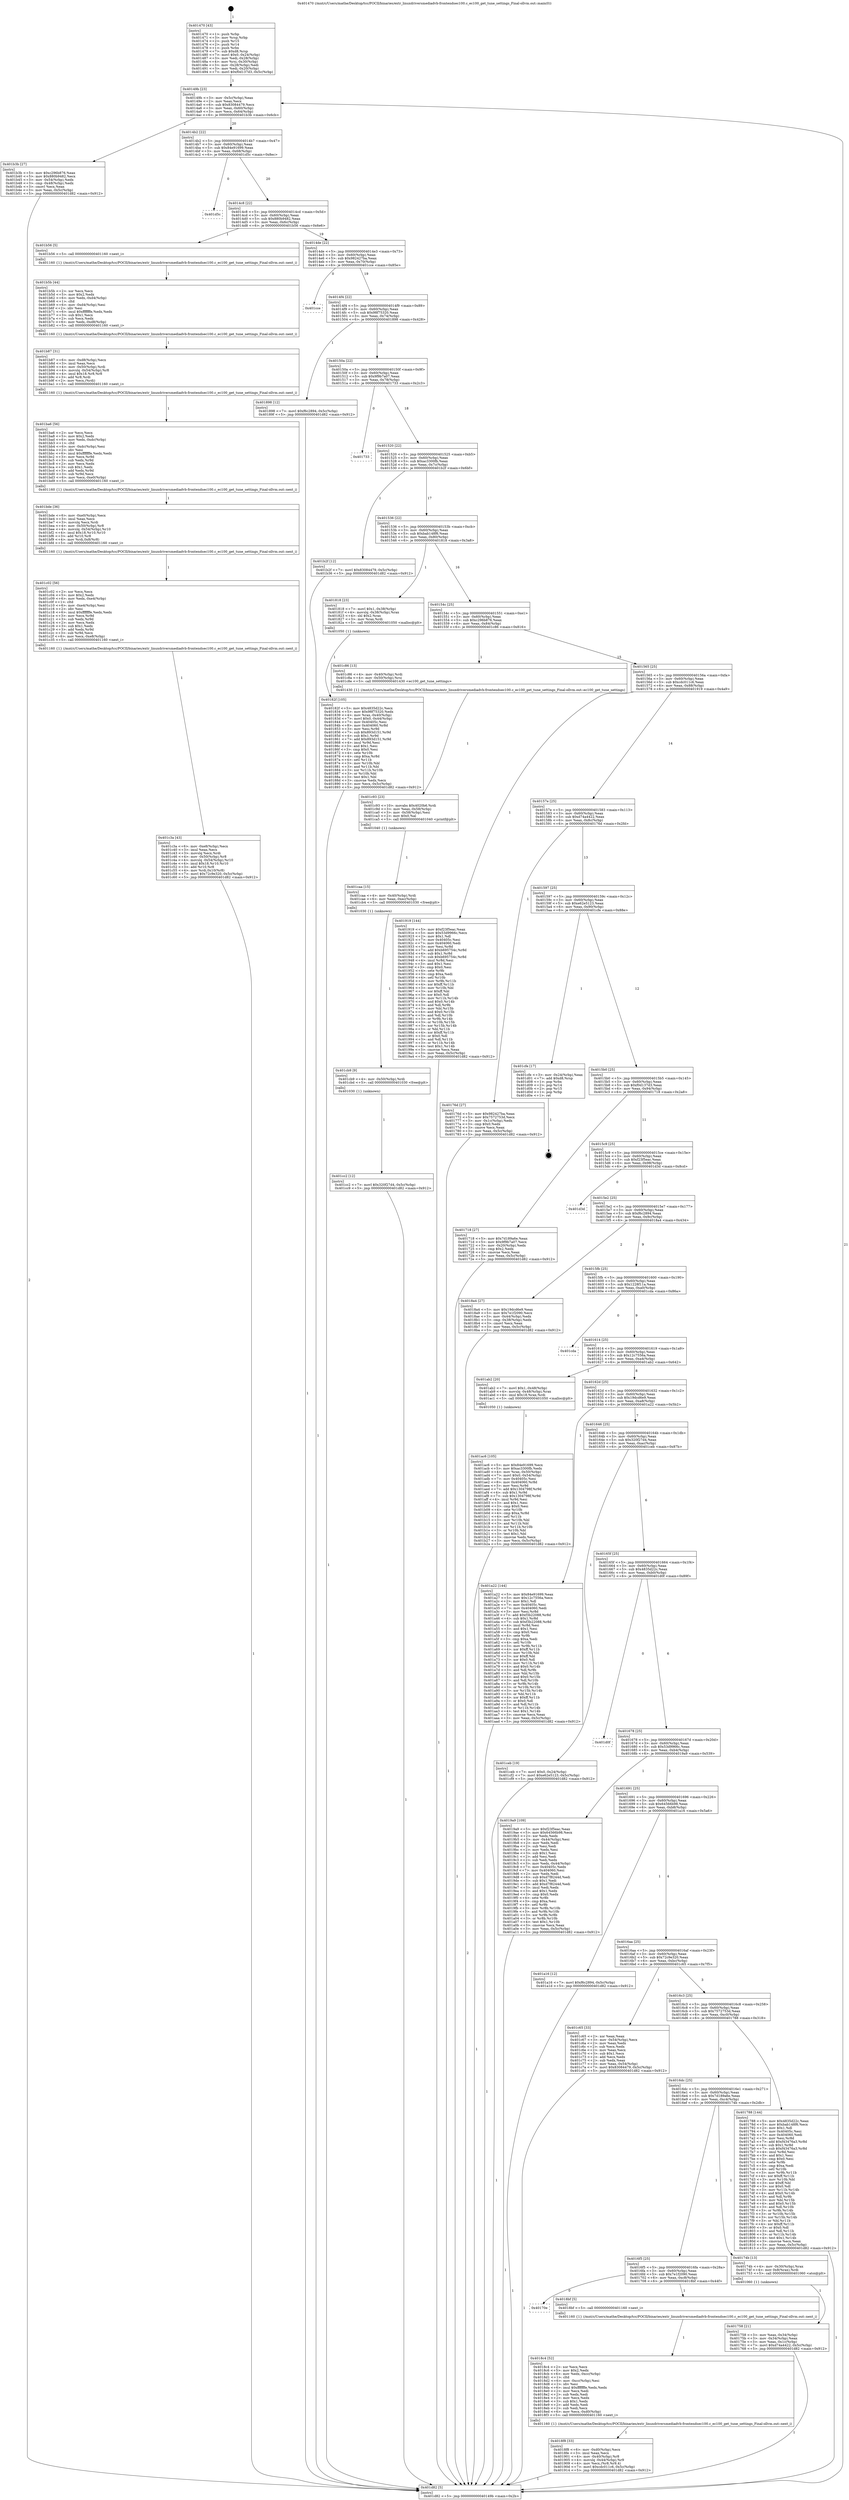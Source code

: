 digraph "0x401470" {
  label = "0x401470 (/mnt/c/Users/mathe/Desktop/tcc/POCII/binaries/extr_linuxdriversmediadvb-frontendsec100.c_ec100_get_tune_settings_Final-ollvm.out::main(0))"
  labelloc = "t"
  node[shape=record]

  Entry [label="",width=0.3,height=0.3,shape=circle,fillcolor=black,style=filled]
  "0x40149b" [label="{
     0x40149b [23]\l
     | [instrs]\l
     &nbsp;&nbsp;0x40149b \<+3\>: mov -0x5c(%rbp),%eax\l
     &nbsp;&nbsp;0x40149e \<+2\>: mov %eax,%ecx\l
     &nbsp;&nbsp;0x4014a0 \<+6\>: sub $0x83084479,%ecx\l
     &nbsp;&nbsp;0x4014a6 \<+3\>: mov %eax,-0x60(%rbp)\l
     &nbsp;&nbsp;0x4014a9 \<+3\>: mov %ecx,-0x64(%rbp)\l
     &nbsp;&nbsp;0x4014ac \<+6\>: je 0000000000401b3b \<main+0x6cb\>\l
  }"]
  "0x401b3b" [label="{
     0x401b3b [27]\l
     | [instrs]\l
     &nbsp;&nbsp;0x401b3b \<+5\>: mov $0xc296b876,%eax\l
     &nbsp;&nbsp;0x401b40 \<+5\>: mov $0x880b9482,%ecx\l
     &nbsp;&nbsp;0x401b45 \<+3\>: mov -0x54(%rbp),%edx\l
     &nbsp;&nbsp;0x401b48 \<+3\>: cmp -0x48(%rbp),%edx\l
     &nbsp;&nbsp;0x401b4b \<+3\>: cmovl %ecx,%eax\l
     &nbsp;&nbsp;0x401b4e \<+3\>: mov %eax,-0x5c(%rbp)\l
     &nbsp;&nbsp;0x401b51 \<+5\>: jmp 0000000000401d82 \<main+0x912\>\l
  }"]
  "0x4014b2" [label="{
     0x4014b2 [22]\l
     | [instrs]\l
     &nbsp;&nbsp;0x4014b2 \<+5\>: jmp 00000000004014b7 \<main+0x47\>\l
     &nbsp;&nbsp;0x4014b7 \<+3\>: mov -0x60(%rbp),%eax\l
     &nbsp;&nbsp;0x4014ba \<+5\>: sub $0x84e91699,%eax\l
     &nbsp;&nbsp;0x4014bf \<+3\>: mov %eax,-0x68(%rbp)\l
     &nbsp;&nbsp;0x4014c2 \<+6\>: je 0000000000401d5c \<main+0x8ec\>\l
  }"]
  Exit [label="",width=0.3,height=0.3,shape=circle,fillcolor=black,style=filled,peripheries=2]
  "0x401d5c" [label="{
     0x401d5c\l
  }", style=dashed]
  "0x4014c8" [label="{
     0x4014c8 [22]\l
     | [instrs]\l
     &nbsp;&nbsp;0x4014c8 \<+5\>: jmp 00000000004014cd \<main+0x5d\>\l
     &nbsp;&nbsp;0x4014cd \<+3\>: mov -0x60(%rbp),%eax\l
     &nbsp;&nbsp;0x4014d0 \<+5\>: sub $0x880b9482,%eax\l
     &nbsp;&nbsp;0x4014d5 \<+3\>: mov %eax,-0x6c(%rbp)\l
     &nbsp;&nbsp;0x4014d8 \<+6\>: je 0000000000401b56 \<main+0x6e6\>\l
  }"]
  "0x401cc2" [label="{
     0x401cc2 [12]\l
     | [instrs]\l
     &nbsp;&nbsp;0x401cc2 \<+7\>: movl $0x320f27d4,-0x5c(%rbp)\l
     &nbsp;&nbsp;0x401cc9 \<+5\>: jmp 0000000000401d82 \<main+0x912\>\l
  }"]
  "0x401b56" [label="{
     0x401b56 [5]\l
     | [instrs]\l
     &nbsp;&nbsp;0x401b56 \<+5\>: call 0000000000401160 \<next_i\>\l
     | [calls]\l
     &nbsp;&nbsp;0x401160 \{1\} (/mnt/c/Users/mathe/Desktop/tcc/POCII/binaries/extr_linuxdriversmediadvb-frontendsec100.c_ec100_get_tune_settings_Final-ollvm.out::next_i)\l
  }"]
  "0x4014de" [label="{
     0x4014de [22]\l
     | [instrs]\l
     &nbsp;&nbsp;0x4014de \<+5\>: jmp 00000000004014e3 \<main+0x73\>\l
     &nbsp;&nbsp;0x4014e3 \<+3\>: mov -0x60(%rbp),%eax\l
     &nbsp;&nbsp;0x4014e6 \<+5\>: sub $0x982427ba,%eax\l
     &nbsp;&nbsp;0x4014eb \<+3\>: mov %eax,-0x70(%rbp)\l
     &nbsp;&nbsp;0x4014ee \<+6\>: je 0000000000401cce \<main+0x85e\>\l
  }"]
  "0x401cb9" [label="{
     0x401cb9 [9]\l
     | [instrs]\l
     &nbsp;&nbsp;0x401cb9 \<+4\>: mov -0x50(%rbp),%rdi\l
     &nbsp;&nbsp;0x401cbd \<+5\>: call 0000000000401030 \<free@plt\>\l
     | [calls]\l
     &nbsp;&nbsp;0x401030 \{1\} (unknown)\l
  }"]
  "0x401cce" [label="{
     0x401cce\l
  }", style=dashed]
  "0x4014f4" [label="{
     0x4014f4 [22]\l
     | [instrs]\l
     &nbsp;&nbsp;0x4014f4 \<+5\>: jmp 00000000004014f9 \<main+0x89\>\l
     &nbsp;&nbsp;0x4014f9 \<+3\>: mov -0x60(%rbp),%eax\l
     &nbsp;&nbsp;0x4014fc \<+5\>: sub $0x98f75320,%eax\l
     &nbsp;&nbsp;0x401501 \<+3\>: mov %eax,-0x74(%rbp)\l
     &nbsp;&nbsp;0x401504 \<+6\>: je 0000000000401898 \<main+0x428\>\l
  }"]
  "0x401caa" [label="{
     0x401caa [15]\l
     | [instrs]\l
     &nbsp;&nbsp;0x401caa \<+4\>: mov -0x40(%rbp),%rdi\l
     &nbsp;&nbsp;0x401cae \<+6\>: mov %eax,-0xec(%rbp)\l
     &nbsp;&nbsp;0x401cb4 \<+5\>: call 0000000000401030 \<free@plt\>\l
     | [calls]\l
     &nbsp;&nbsp;0x401030 \{1\} (unknown)\l
  }"]
  "0x401898" [label="{
     0x401898 [12]\l
     | [instrs]\l
     &nbsp;&nbsp;0x401898 \<+7\>: movl $0xf6c2894,-0x5c(%rbp)\l
     &nbsp;&nbsp;0x40189f \<+5\>: jmp 0000000000401d82 \<main+0x912\>\l
  }"]
  "0x40150a" [label="{
     0x40150a [22]\l
     | [instrs]\l
     &nbsp;&nbsp;0x40150a \<+5\>: jmp 000000000040150f \<main+0x9f\>\l
     &nbsp;&nbsp;0x40150f \<+3\>: mov -0x60(%rbp),%eax\l
     &nbsp;&nbsp;0x401512 \<+5\>: sub $0x9f9b7a07,%eax\l
     &nbsp;&nbsp;0x401517 \<+3\>: mov %eax,-0x78(%rbp)\l
     &nbsp;&nbsp;0x40151a \<+6\>: je 0000000000401733 \<main+0x2c3\>\l
  }"]
  "0x401c93" [label="{
     0x401c93 [23]\l
     | [instrs]\l
     &nbsp;&nbsp;0x401c93 \<+10\>: movabs $0x4020b6,%rdi\l
     &nbsp;&nbsp;0x401c9d \<+3\>: mov %eax,-0x58(%rbp)\l
     &nbsp;&nbsp;0x401ca0 \<+3\>: mov -0x58(%rbp),%esi\l
     &nbsp;&nbsp;0x401ca3 \<+2\>: mov $0x0,%al\l
     &nbsp;&nbsp;0x401ca5 \<+5\>: call 0000000000401040 \<printf@plt\>\l
     | [calls]\l
     &nbsp;&nbsp;0x401040 \{1\} (unknown)\l
  }"]
  "0x401733" [label="{
     0x401733\l
  }", style=dashed]
  "0x401520" [label="{
     0x401520 [22]\l
     | [instrs]\l
     &nbsp;&nbsp;0x401520 \<+5\>: jmp 0000000000401525 \<main+0xb5\>\l
     &nbsp;&nbsp;0x401525 \<+3\>: mov -0x60(%rbp),%eax\l
     &nbsp;&nbsp;0x401528 \<+5\>: sub $0xac3300fb,%eax\l
     &nbsp;&nbsp;0x40152d \<+3\>: mov %eax,-0x7c(%rbp)\l
     &nbsp;&nbsp;0x401530 \<+6\>: je 0000000000401b2f \<main+0x6bf\>\l
  }"]
  "0x401c3a" [label="{
     0x401c3a [43]\l
     | [instrs]\l
     &nbsp;&nbsp;0x401c3a \<+6\>: mov -0xe8(%rbp),%ecx\l
     &nbsp;&nbsp;0x401c40 \<+3\>: imul %eax,%ecx\l
     &nbsp;&nbsp;0x401c43 \<+3\>: movslq %ecx,%rdi\l
     &nbsp;&nbsp;0x401c46 \<+4\>: mov -0x50(%rbp),%r8\l
     &nbsp;&nbsp;0x401c4a \<+4\>: movslq -0x54(%rbp),%r10\l
     &nbsp;&nbsp;0x401c4e \<+4\>: imul $0x18,%r10,%r10\l
     &nbsp;&nbsp;0x401c52 \<+3\>: add %r10,%r8\l
     &nbsp;&nbsp;0x401c55 \<+4\>: mov %rdi,0x10(%r8)\l
     &nbsp;&nbsp;0x401c59 \<+7\>: movl $0x72c9e320,-0x5c(%rbp)\l
     &nbsp;&nbsp;0x401c60 \<+5\>: jmp 0000000000401d82 \<main+0x912\>\l
  }"]
  "0x401b2f" [label="{
     0x401b2f [12]\l
     | [instrs]\l
     &nbsp;&nbsp;0x401b2f \<+7\>: movl $0x83084479,-0x5c(%rbp)\l
     &nbsp;&nbsp;0x401b36 \<+5\>: jmp 0000000000401d82 \<main+0x912\>\l
  }"]
  "0x401536" [label="{
     0x401536 [22]\l
     | [instrs]\l
     &nbsp;&nbsp;0x401536 \<+5\>: jmp 000000000040153b \<main+0xcb\>\l
     &nbsp;&nbsp;0x40153b \<+3\>: mov -0x60(%rbp),%eax\l
     &nbsp;&nbsp;0x40153e \<+5\>: sub $0xbab148f6,%eax\l
     &nbsp;&nbsp;0x401543 \<+3\>: mov %eax,-0x80(%rbp)\l
     &nbsp;&nbsp;0x401546 \<+6\>: je 0000000000401818 \<main+0x3a8\>\l
  }"]
  "0x401c02" [label="{
     0x401c02 [56]\l
     | [instrs]\l
     &nbsp;&nbsp;0x401c02 \<+2\>: xor %ecx,%ecx\l
     &nbsp;&nbsp;0x401c04 \<+5\>: mov $0x2,%edx\l
     &nbsp;&nbsp;0x401c09 \<+6\>: mov %edx,-0xe4(%rbp)\l
     &nbsp;&nbsp;0x401c0f \<+1\>: cltd\l
     &nbsp;&nbsp;0x401c10 \<+6\>: mov -0xe4(%rbp),%esi\l
     &nbsp;&nbsp;0x401c16 \<+2\>: idiv %esi\l
     &nbsp;&nbsp;0x401c18 \<+6\>: imul $0xfffffffe,%edx,%edx\l
     &nbsp;&nbsp;0x401c1e \<+3\>: mov %ecx,%r9d\l
     &nbsp;&nbsp;0x401c21 \<+3\>: sub %edx,%r9d\l
     &nbsp;&nbsp;0x401c24 \<+2\>: mov %ecx,%edx\l
     &nbsp;&nbsp;0x401c26 \<+3\>: sub $0x1,%edx\l
     &nbsp;&nbsp;0x401c29 \<+3\>: add %edx,%r9d\l
     &nbsp;&nbsp;0x401c2c \<+3\>: sub %r9d,%ecx\l
     &nbsp;&nbsp;0x401c2f \<+6\>: mov %ecx,-0xe8(%rbp)\l
     &nbsp;&nbsp;0x401c35 \<+5\>: call 0000000000401160 \<next_i\>\l
     | [calls]\l
     &nbsp;&nbsp;0x401160 \{1\} (/mnt/c/Users/mathe/Desktop/tcc/POCII/binaries/extr_linuxdriversmediadvb-frontendsec100.c_ec100_get_tune_settings_Final-ollvm.out::next_i)\l
  }"]
  "0x401818" [label="{
     0x401818 [23]\l
     | [instrs]\l
     &nbsp;&nbsp;0x401818 \<+7\>: movl $0x1,-0x38(%rbp)\l
     &nbsp;&nbsp;0x40181f \<+4\>: movslq -0x38(%rbp),%rax\l
     &nbsp;&nbsp;0x401823 \<+4\>: shl $0x2,%rax\l
     &nbsp;&nbsp;0x401827 \<+3\>: mov %rax,%rdi\l
     &nbsp;&nbsp;0x40182a \<+5\>: call 0000000000401050 \<malloc@plt\>\l
     | [calls]\l
     &nbsp;&nbsp;0x401050 \{1\} (unknown)\l
  }"]
  "0x40154c" [label="{
     0x40154c [25]\l
     | [instrs]\l
     &nbsp;&nbsp;0x40154c \<+5\>: jmp 0000000000401551 \<main+0xe1\>\l
     &nbsp;&nbsp;0x401551 \<+3\>: mov -0x60(%rbp),%eax\l
     &nbsp;&nbsp;0x401554 \<+5\>: sub $0xc296b876,%eax\l
     &nbsp;&nbsp;0x401559 \<+6\>: mov %eax,-0x84(%rbp)\l
     &nbsp;&nbsp;0x40155f \<+6\>: je 0000000000401c86 \<main+0x816\>\l
  }"]
  "0x401bde" [label="{
     0x401bde [36]\l
     | [instrs]\l
     &nbsp;&nbsp;0x401bde \<+6\>: mov -0xe0(%rbp),%ecx\l
     &nbsp;&nbsp;0x401be4 \<+3\>: imul %eax,%ecx\l
     &nbsp;&nbsp;0x401be7 \<+3\>: movslq %ecx,%rdi\l
     &nbsp;&nbsp;0x401bea \<+4\>: mov -0x50(%rbp),%r8\l
     &nbsp;&nbsp;0x401bee \<+4\>: movslq -0x54(%rbp),%r10\l
     &nbsp;&nbsp;0x401bf2 \<+4\>: imul $0x18,%r10,%r10\l
     &nbsp;&nbsp;0x401bf6 \<+3\>: add %r10,%r8\l
     &nbsp;&nbsp;0x401bf9 \<+4\>: mov %rdi,0x8(%r8)\l
     &nbsp;&nbsp;0x401bfd \<+5\>: call 0000000000401160 \<next_i\>\l
     | [calls]\l
     &nbsp;&nbsp;0x401160 \{1\} (/mnt/c/Users/mathe/Desktop/tcc/POCII/binaries/extr_linuxdriversmediadvb-frontendsec100.c_ec100_get_tune_settings_Final-ollvm.out::next_i)\l
  }"]
  "0x401c86" [label="{
     0x401c86 [13]\l
     | [instrs]\l
     &nbsp;&nbsp;0x401c86 \<+4\>: mov -0x40(%rbp),%rdi\l
     &nbsp;&nbsp;0x401c8a \<+4\>: mov -0x50(%rbp),%rsi\l
     &nbsp;&nbsp;0x401c8e \<+5\>: call 0000000000401430 \<ec100_get_tune_settings\>\l
     | [calls]\l
     &nbsp;&nbsp;0x401430 \{1\} (/mnt/c/Users/mathe/Desktop/tcc/POCII/binaries/extr_linuxdriversmediadvb-frontendsec100.c_ec100_get_tune_settings_Final-ollvm.out::ec100_get_tune_settings)\l
  }"]
  "0x401565" [label="{
     0x401565 [25]\l
     | [instrs]\l
     &nbsp;&nbsp;0x401565 \<+5\>: jmp 000000000040156a \<main+0xfa\>\l
     &nbsp;&nbsp;0x40156a \<+3\>: mov -0x60(%rbp),%eax\l
     &nbsp;&nbsp;0x40156d \<+5\>: sub $0xcdc011c6,%eax\l
     &nbsp;&nbsp;0x401572 \<+6\>: mov %eax,-0x88(%rbp)\l
     &nbsp;&nbsp;0x401578 \<+6\>: je 0000000000401919 \<main+0x4a9\>\l
  }"]
  "0x401ba6" [label="{
     0x401ba6 [56]\l
     | [instrs]\l
     &nbsp;&nbsp;0x401ba6 \<+2\>: xor %ecx,%ecx\l
     &nbsp;&nbsp;0x401ba8 \<+5\>: mov $0x2,%edx\l
     &nbsp;&nbsp;0x401bad \<+6\>: mov %edx,-0xdc(%rbp)\l
     &nbsp;&nbsp;0x401bb3 \<+1\>: cltd\l
     &nbsp;&nbsp;0x401bb4 \<+6\>: mov -0xdc(%rbp),%esi\l
     &nbsp;&nbsp;0x401bba \<+2\>: idiv %esi\l
     &nbsp;&nbsp;0x401bbc \<+6\>: imul $0xfffffffe,%edx,%edx\l
     &nbsp;&nbsp;0x401bc2 \<+3\>: mov %ecx,%r9d\l
     &nbsp;&nbsp;0x401bc5 \<+3\>: sub %edx,%r9d\l
     &nbsp;&nbsp;0x401bc8 \<+2\>: mov %ecx,%edx\l
     &nbsp;&nbsp;0x401bca \<+3\>: sub $0x1,%edx\l
     &nbsp;&nbsp;0x401bcd \<+3\>: add %edx,%r9d\l
     &nbsp;&nbsp;0x401bd0 \<+3\>: sub %r9d,%ecx\l
     &nbsp;&nbsp;0x401bd3 \<+6\>: mov %ecx,-0xe0(%rbp)\l
     &nbsp;&nbsp;0x401bd9 \<+5\>: call 0000000000401160 \<next_i\>\l
     | [calls]\l
     &nbsp;&nbsp;0x401160 \{1\} (/mnt/c/Users/mathe/Desktop/tcc/POCII/binaries/extr_linuxdriversmediadvb-frontendsec100.c_ec100_get_tune_settings_Final-ollvm.out::next_i)\l
  }"]
  "0x401919" [label="{
     0x401919 [144]\l
     | [instrs]\l
     &nbsp;&nbsp;0x401919 \<+5\>: mov $0xf23f5eac,%eax\l
     &nbsp;&nbsp;0x40191e \<+5\>: mov $0x53d9966c,%ecx\l
     &nbsp;&nbsp;0x401923 \<+2\>: mov $0x1,%dl\l
     &nbsp;&nbsp;0x401925 \<+7\>: mov 0x40405c,%esi\l
     &nbsp;&nbsp;0x40192c \<+7\>: mov 0x404060,%edi\l
     &nbsp;&nbsp;0x401933 \<+3\>: mov %esi,%r8d\l
     &nbsp;&nbsp;0x401936 \<+7\>: add $0xb695754c,%r8d\l
     &nbsp;&nbsp;0x40193d \<+4\>: sub $0x1,%r8d\l
     &nbsp;&nbsp;0x401941 \<+7\>: sub $0xb695754c,%r8d\l
     &nbsp;&nbsp;0x401948 \<+4\>: imul %r8d,%esi\l
     &nbsp;&nbsp;0x40194c \<+3\>: and $0x1,%esi\l
     &nbsp;&nbsp;0x40194f \<+3\>: cmp $0x0,%esi\l
     &nbsp;&nbsp;0x401952 \<+4\>: sete %r9b\l
     &nbsp;&nbsp;0x401956 \<+3\>: cmp $0xa,%edi\l
     &nbsp;&nbsp;0x401959 \<+4\>: setl %r10b\l
     &nbsp;&nbsp;0x40195d \<+3\>: mov %r9b,%r11b\l
     &nbsp;&nbsp;0x401960 \<+4\>: xor $0xff,%r11b\l
     &nbsp;&nbsp;0x401964 \<+3\>: mov %r10b,%bl\l
     &nbsp;&nbsp;0x401967 \<+3\>: xor $0xff,%bl\l
     &nbsp;&nbsp;0x40196a \<+3\>: xor $0x0,%dl\l
     &nbsp;&nbsp;0x40196d \<+3\>: mov %r11b,%r14b\l
     &nbsp;&nbsp;0x401970 \<+4\>: and $0x0,%r14b\l
     &nbsp;&nbsp;0x401974 \<+3\>: and %dl,%r9b\l
     &nbsp;&nbsp;0x401977 \<+3\>: mov %bl,%r15b\l
     &nbsp;&nbsp;0x40197a \<+4\>: and $0x0,%r15b\l
     &nbsp;&nbsp;0x40197e \<+3\>: and %dl,%r10b\l
     &nbsp;&nbsp;0x401981 \<+3\>: or %r9b,%r14b\l
     &nbsp;&nbsp;0x401984 \<+3\>: or %r10b,%r15b\l
     &nbsp;&nbsp;0x401987 \<+3\>: xor %r15b,%r14b\l
     &nbsp;&nbsp;0x40198a \<+3\>: or %bl,%r11b\l
     &nbsp;&nbsp;0x40198d \<+4\>: xor $0xff,%r11b\l
     &nbsp;&nbsp;0x401991 \<+3\>: or $0x0,%dl\l
     &nbsp;&nbsp;0x401994 \<+3\>: and %dl,%r11b\l
     &nbsp;&nbsp;0x401997 \<+3\>: or %r11b,%r14b\l
     &nbsp;&nbsp;0x40199a \<+4\>: test $0x1,%r14b\l
     &nbsp;&nbsp;0x40199e \<+3\>: cmovne %ecx,%eax\l
     &nbsp;&nbsp;0x4019a1 \<+3\>: mov %eax,-0x5c(%rbp)\l
     &nbsp;&nbsp;0x4019a4 \<+5\>: jmp 0000000000401d82 \<main+0x912\>\l
  }"]
  "0x40157e" [label="{
     0x40157e [25]\l
     | [instrs]\l
     &nbsp;&nbsp;0x40157e \<+5\>: jmp 0000000000401583 \<main+0x113\>\l
     &nbsp;&nbsp;0x401583 \<+3\>: mov -0x60(%rbp),%eax\l
     &nbsp;&nbsp;0x401586 \<+5\>: sub $0xd74a4422,%eax\l
     &nbsp;&nbsp;0x40158b \<+6\>: mov %eax,-0x8c(%rbp)\l
     &nbsp;&nbsp;0x401591 \<+6\>: je 000000000040176d \<main+0x2fd\>\l
  }"]
  "0x401b87" [label="{
     0x401b87 [31]\l
     | [instrs]\l
     &nbsp;&nbsp;0x401b87 \<+6\>: mov -0xd8(%rbp),%ecx\l
     &nbsp;&nbsp;0x401b8d \<+3\>: imul %eax,%ecx\l
     &nbsp;&nbsp;0x401b90 \<+4\>: mov -0x50(%rbp),%rdi\l
     &nbsp;&nbsp;0x401b94 \<+4\>: movslq -0x54(%rbp),%r8\l
     &nbsp;&nbsp;0x401b98 \<+4\>: imul $0x18,%r8,%r8\l
     &nbsp;&nbsp;0x401b9c \<+3\>: add %r8,%rdi\l
     &nbsp;&nbsp;0x401b9f \<+2\>: mov %ecx,(%rdi)\l
     &nbsp;&nbsp;0x401ba1 \<+5\>: call 0000000000401160 \<next_i\>\l
     | [calls]\l
     &nbsp;&nbsp;0x401160 \{1\} (/mnt/c/Users/mathe/Desktop/tcc/POCII/binaries/extr_linuxdriversmediadvb-frontendsec100.c_ec100_get_tune_settings_Final-ollvm.out::next_i)\l
  }"]
  "0x40176d" [label="{
     0x40176d [27]\l
     | [instrs]\l
     &nbsp;&nbsp;0x40176d \<+5\>: mov $0x982427ba,%eax\l
     &nbsp;&nbsp;0x401772 \<+5\>: mov $0x7572753d,%ecx\l
     &nbsp;&nbsp;0x401777 \<+3\>: mov -0x1c(%rbp),%edx\l
     &nbsp;&nbsp;0x40177a \<+3\>: cmp $0x0,%edx\l
     &nbsp;&nbsp;0x40177d \<+3\>: cmove %ecx,%eax\l
     &nbsp;&nbsp;0x401780 \<+3\>: mov %eax,-0x5c(%rbp)\l
     &nbsp;&nbsp;0x401783 \<+5\>: jmp 0000000000401d82 \<main+0x912\>\l
  }"]
  "0x401597" [label="{
     0x401597 [25]\l
     | [instrs]\l
     &nbsp;&nbsp;0x401597 \<+5\>: jmp 000000000040159c \<main+0x12c\>\l
     &nbsp;&nbsp;0x40159c \<+3\>: mov -0x60(%rbp),%eax\l
     &nbsp;&nbsp;0x40159f \<+5\>: sub $0xe62e5123,%eax\l
     &nbsp;&nbsp;0x4015a4 \<+6\>: mov %eax,-0x90(%rbp)\l
     &nbsp;&nbsp;0x4015aa \<+6\>: je 0000000000401cfe \<main+0x88e\>\l
  }"]
  "0x401b5b" [label="{
     0x401b5b [44]\l
     | [instrs]\l
     &nbsp;&nbsp;0x401b5b \<+2\>: xor %ecx,%ecx\l
     &nbsp;&nbsp;0x401b5d \<+5\>: mov $0x2,%edx\l
     &nbsp;&nbsp;0x401b62 \<+6\>: mov %edx,-0xd4(%rbp)\l
     &nbsp;&nbsp;0x401b68 \<+1\>: cltd\l
     &nbsp;&nbsp;0x401b69 \<+6\>: mov -0xd4(%rbp),%esi\l
     &nbsp;&nbsp;0x401b6f \<+2\>: idiv %esi\l
     &nbsp;&nbsp;0x401b71 \<+6\>: imul $0xfffffffe,%edx,%edx\l
     &nbsp;&nbsp;0x401b77 \<+3\>: sub $0x1,%ecx\l
     &nbsp;&nbsp;0x401b7a \<+2\>: sub %ecx,%edx\l
     &nbsp;&nbsp;0x401b7c \<+6\>: mov %edx,-0xd8(%rbp)\l
     &nbsp;&nbsp;0x401b82 \<+5\>: call 0000000000401160 \<next_i\>\l
     | [calls]\l
     &nbsp;&nbsp;0x401160 \{1\} (/mnt/c/Users/mathe/Desktop/tcc/POCII/binaries/extr_linuxdriversmediadvb-frontendsec100.c_ec100_get_tune_settings_Final-ollvm.out::next_i)\l
  }"]
  "0x401cfe" [label="{
     0x401cfe [17]\l
     | [instrs]\l
     &nbsp;&nbsp;0x401cfe \<+3\>: mov -0x24(%rbp),%eax\l
     &nbsp;&nbsp;0x401d01 \<+7\>: add $0xd8,%rsp\l
     &nbsp;&nbsp;0x401d08 \<+1\>: pop %rbx\l
     &nbsp;&nbsp;0x401d09 \<+2\>: pop %r14\l
     &nbsp;&nbsp;0x401d0b \<+2\>: pop %r15\l
     &nbsp;&nbsp;0x401d0d \<+1\>: pop %rbp\l
     &nbsp;&nbsp;0x401d0e \<+1\>: ret\l
  }"]
  "0x4015b0" [label="{
     0x4015b0 [25]\l
     | [instrs]\l
     &nbsp;&nbsp;0x4015b0 \<+5\>: jmp 00000000004015b5 \<main+0x145\>\l
     &nbsp;&nbsp;0x4015b5 \<+3\>: mov -0x60(%rbp),%eax\l
     &nbsp;&nbsp;0x4015b8 \<+5\>: sub $0xf0d137d3,%eax\l
     &nbsp;&nbsp;0x4015bd \<+6\>: mov %eax,-0x94(%rbp)\l
     &nbsp;&nbsp;0x4015c3 \<+6\>: je 0000000000401718 \<main+0x2a8\>\l
  }"]
  "0x401ac6" [label="{
     0x401ac6 [105]\l
     | [instrs]\l
     &nbsp;&nbsp;0x401ac6 \<+5\>: mov $0x84e91699,%ecx\l
     &nbsp;&nbsp;0x401acb \<+5\>: mov $0xac3300fb,%edx\l
     &nbsp;&nbsp;0x401ad0 \<+4\>: mov %rax,-0x50(%rbp)\l
     &nbsp;&nbsp;0x401ad4 \<+7\>: movl $0x0,-0x54(%rbp)\l
     &nbsp;&nbsp;0x401adb \<+7\>: mov 0x40405c,%esi\l
     &nbsp;&nbsp;0x401ae2 \<+8\>: mov 0x404060,%r8d\l
     &nbsp;&nbsp;0x401aea \<+3\>: mov %esi,%r9d\l
     &nbsp;&nbsp;0x401aed \<+7\>: add $0x1304798f,%r9d\l
     &nbsp;&nbsp;0x401af4 \<+4\>: sub $0x1,%r9d\l
     &nbsp;&nbsp;0x401af8 \<+7\>: sub $0x1304798f,%r9d\l
     &nbsp;&nbsp;0x401aff \<+4\>: imul %r9d,%esi\l
     &nbsp;&nbsp;0x401b03 \<+3\>: and $0x1,%esi\l
     &nbsp;&nbsp;0x401b06 \<+3\>: cmp $0x0,%esi\l
     &nbsp;&nbsp;0x401b09 \<+4\>: sete %r10b\l
     &nbsp;&nbsp;0x401b0d \<+4\>: cmp $0xa,%r8d\l
     &nbsp;&nbsp;0x401b11 \<+4\>: setl %r11b\l
     &nbsp;&nbsp;0x401b15 \<+3\>: mov %r10b,%bl\l
     &nbsp;&nbsp;0x401b18 \<+3\>: and %r11b,%bl\l
     &nbsp;&nbsp;0x401b1b \<+3\>: xor %r11b,%r10b\l
     &nbsp;&nbsp;0x401b1e \<+3\>: or %r10b,%bl\l
     &nbsp;&nbsp;0x401b21 \<+3\>: test $0x1,%bl\l
     &nbsp;&nbsp;0x401b24 \<+3\>: cmovne %edx,%ecx\l
     &nbsp;&nbsp;0x401b27 \<+3\>: mov %ecx,-0x5c(%rbp)\l
     &nbsp;&nbsp;0x401b2a \<+5\>: jmp 0000000000401d82 \<main+0x912\>\l
  }"]
  "0x401718" [label="{
     0x401718 [27]\l
     | [instrs]\l
     &nbsp;&nbsp;0x401718 \<+5\>: mov $0x7d189a6e,%eax\l
     &nbsp;&nbsp;0x40171d \<+5\>: mov $0x9f9b7a07,%ecx\l
     &nbsp;&nbsp;0x401722 \<+3\>: mov -0x20(%rbp),%edx\l
     &nbsp;&nbsp;0x401725 \<+3\>: cmp $0x2,%edx\l
     &nbsp;&nbsp;0x401728 \<+3\>: cmovne %ecx,%eax\l
     &nbsp;&nbsp;0x40172b \<+3\>: mov %eax,-0x5c(%rbp)\l
     &nbsp;&nbsp;0x40172e \<+5\>: jmp 0000000000401d82 \<main+0x912\>\l
  }"]
  "0x4015c9" [label="{
     0x4015c9 [25]\l
     | [instrs]\l
     &nbsp;&nbsp;0x4015c9 \<+5\>: jmp 00000000004015ce \<main+0x15e\>\l
     &nbsp;&nbsp;0x4015ce \<+3\>: mov -0x60(%rbp),%eax\l
     &nbsp;&nbsp;0x4015d1 \<+5\>: sub $0xf23f5eac,%eax\l
     &nbsp;&nbsp;0x4015d6 \<+6\>: mov %eax,-0x98(%rbp)\l
     &nbsp;&nbsp;0x4015dc \<+6\>: je 0000000000401d3d \<main+0x8cd\>\l
  }"]
  "0x401d82" [label="{
     0x401d82 [5]\l
     | [instrs]\l
     &nbsp;&nbsp;0x401d82 \<+5\>: jmp 000000000040149b \<main+0x2b\>\l
  }"]
  "0x401470" [label="{
     0x401470 [43]\l
     | [instrs]\l
     &nbsp;&nbsp;0x401470 \<+1\>: push %rbp\l
     &nbsp;&nbsp;0x401471 \<+3\>: mov %rsp,%rbp\l
     &nbsp;&nbsp;0x401474 \<+2\>: push %r15\l
     &nbsp;&nbsp;0x401476 \<+2\>: push %r14\l
     &nbsp;&nbsp;0x401478 \<+1\>: push %rbx\l
     &nbsp;&nbsp;0x401479 \<+7\>: sub $0xd8,%rsp\l
     &nbsp;&nbsp;0x401480 \<+7\>: movl $0x0,-0x24(%rbp)\l
     &nbsp;&nbsp;0x401487 \<+3\>: mov %edi,-0x28(%rbp)\l
     &nbsp;&nbsp;0x40148a \<+4\>: mov %rsi,-0x30(%rbp)\l
     &nbsp;&nbsp;0x40148e \<+3\>: mov -0x28(%rbp),%edi\l
     &nbsp;&nbsp;0x401491 \<+3\>: mov %edi,-0x20(%rbp)\l
     &nbsp;&nbsp;0x401494 \<+7\>: movl $0xf0d137d3,-0x5c(%rbp)\l
  }"]
  "0x4018f8" [label="{
     0x4018f8 [33]\l
     | [instrs]\l
     &nbsp;&nbsp;0x4018f8 \<+6\>: mov -0xd0(%rbp),%ecx\l
     &nbsp;&nbsp;0x4018fe \<+3\>: imul %eax,%ecx\l
     &nbsp;&nbsp;0x401901 \<+4\>: mov -0x40(%rbp),%r8\l
     &nbsp;&nbsp;0x401905 \<+4\>: movslq -0x44(%rbp),%r9\l
     &nbsp;&nbsp;0x401909 \<+4\>: mov %ecx,(%r8,%r9,4)\l
     &nbsp;&nbsp;0x40190d \<+7\>: movl $0xcdc011c6,-0x5c(%rbp)\l
     &nbsp;&nbsp;0x401914 \<+5\>: jmp 0000000000401d82 \<main+0x912\>\l
  }"]
  "0x401d3d" [label="{
     0x401d3d\l
  }", style=dashed]
  "0x4015e2" [label="{
     0x4015e2 [25]\l
     | [instrs]\l
     &nbsp;&nbsp;0x4015e2 \<+5\>: jmp 00000000004015e7 \<main+0x177\>\l
     &nbsp;&nbsp;0x4015e7 \<+3\>: mov -0x60(%rbp),%eax\l
     &nbsp;&nbsp;0x4015ea \<+5\>: sub $0xf6c2894,%eax\l
     &nbsp;&nbsp;0x4015ef \<+6\>: mov %eax,-0x9c(%rbp)\l
     &nbsp;&nbsp;0x4015f5 \<+6\>: je 00000000004018a4 \<main+0x434\>\l
  }"]
  "0x4018c4" [label="{
     0x4018c4 [52]\l
     | [instrs]\l
     &nbsp;&nbsp;0x4018c4 \<+2\>: xor %ecx,%ecx\l
     &nbsp;&nbsp;0x4018c6 \<+5\>: mov $0x2,%edx\l
     &nbsp;&nbsp;0x4018cb \<+6\>: mov %edx,-0xcc(%rbp)\l
     &nbsp;&nbsp;0x4018d1 \<+1\>: cltd\l
     &nbsp;&nbsp;0x4018d2 \<+6\>: mov -0xcc(%rbp),%esi\l
     &nbsp;&nbsp;0x4018d8 \<+2\>: idiv %esi\l
     &nbsp;&nbsp;0x4018da \<+6\>: imul $0xfffffffe,%edx,%edx\l
     &nbsp;&nbsp;0x4018e0 \<+2\>: mov %ecx,%edi\l
     &nbsp;&nbsp;0x4018e2 \<+2\>: sub %edx,%edi\l
     &nbsp;&nbsp;0x4018e4 \<+2\>: mov %ecx,%edx\l
     &nbsp;&nbsp;0x4018e6 \<+3\>: sub $0x1,%edx\l
     &nbsp;&nbsp;0x4018e9 \<+2\>: add %edx,%edi\l
     &nbsp;&nbsp;0x4018eb \<+2\>: sub %edi,%ecx\l
     &nbsp;&nbsp;0x4018ed \<+6\>: mov %ecx,-0xd0(%rbp)\l
     &nbsp;&nbsp;0x4018f3 \<+5\>: call 0000000000401160 \<next_i\>\l
     | [calls]\l
     &nbsp;&nbsp;0x401160 \{1\} (/mnt/c/Users/mathe/Desktop/tcc/POCII/binaries/extr_linuxdriversmediadvb-frontendsec100.c_ec100_get_tune_settings_Final-ollvm.out::next_i)\l
  }"]
  "0x4018a4" [label="{
     0x4018a4 [27]\l
     | [instrs]\l
     &nbsp;&nbsp;0x4018a4 \<+5\>: mov $0x19dcd6e9,%eax\l
     &nbsp;&nbsp;0x4018a9 \<+5\>: mov $0x7e1f2090,%ecx\l
     &nbsp;&nbsp;0x4018ae \<+3\>: mov -0x44(%rbp),%edx\l
     &nbsp;&nbsp;0x4018b1 \<+3\>: cmp -0x38(%rbp),%edx\l
     &nbsp;&nbsp;0x4018b4 \<+3\>: cmovl %ecx,%eax\l
     &nbsp;&nbsp;0x4018b7 \<+3\>: mov %eax,-0x5c(%rbp)\l
     &nbsp;&nbsp;0x4018ba \<+5\>: jmp 0000000000401d82 \<main+0x912\>\l
  }"]
  "0x4015fb" [label="{
     0x4015fb [25]\l
     | [instrs]\l
     &nbsp;&nbsp;0x4015fb \<+5\>: jmp 0000000000401600 \<main+0x190\>\l
     &nbsp;&nbsp;0x401600 \<+3\>: mov -0x60(%rbp),%eax\l
     &nbsp;&nbsp;0x401603 \<+5\>: sub $0x1228f11a,%eax\l
     &nbsp;&nbsp;0x401608 \<+6\>: mov %eax,-0xa0(%rbp)\l
     &nbsp;&nbsp;0x40160e \<+6\>: je 0000000000401cda \<main+0x86a\>\l
  }"]
  "0x40170e" [label="{
     0x40170e\l
  }", style=dashed]
  "0x401cda" [label="{
     0x401cda\l
  }", style=dashed]
  "0x401614" [label="{
     0x401614 [25]\l
     | [instrs]\l
     &nbsp;&nbsp;0x401614 \<+5\>: jmp 0000000000401619 \<main+0x1a9\>\l
     &nbsp;&nbsp;0x401619 \<+3\>: mov -0x60(%rbp),%eax\l
     &nbsp;&nbsp;0x40161c \<+5\>: sub $0x12c7556a,%eax\l
     &nbsp;&nbsp;0x401621 \<+6\>: mov %eax,-0xa4(%rbp)\l
     &nbsp;&nbsp;0x401627 \<+6\>: je 0000000000401ab2 \<main+0x642\>\l
  }"]
  "0x4018bf" [label="{
     0x4018bf [5]\l
     | [instrs]\l
     &nbsp;&nbsp;0x4018bf \<+5\>: call 0000000000401160 \<next_i\>\l
     | [calls]\l
     &nbsp;&nbsp;0x401160 \{1\} (/mnt/c/Users/mathe/Desktop/tcc/POCII/binaries/extr_linuxdriversmediadvb-frontendsec100.c_ec100_get_tune_settings_Final-ollvm.out::next_i)\l
  }"]
  "0x401ab2" [label="{
     0x401ab2 [20]\l
     | [instrs]\l
     &nbsp;&nbsp;0x401ab2 \<+7\>: movl $0x1,-0x48(%rbp)\l
     &nbsp;&nbsp;0x401ab9 \<+4\>: movslq -0x48(%rbp),%rax\l
     &nbsp;&nbsp;0x401abd \<+4\>: imul $0x18,%rax,%rdi\l
     &nbsp;&nbsp;0x401ac1 \<+5\>: call 0000000000401050 \<malloc@plt\>\l
     | [calls]\l
     &nbsp;&nbsp;0x401050 \{1\} (unknown)\l
  }"]
  "0x40162d" [label="{
     0x40162d [25]\l
     | [instrs]\l
     &nbsp;&nbsp;0x40162d \<+5\>: jmp 0000000000401632 \<main+0x1c2\>\l
     &nbsp;&nbsp;0x401632 \<+3\>: mov -0x60(%rbp),%eax\l
     &nbsp;&nbsp;0x401635 \<+5\>: sub $0x19dcd6e9,%eax\l
     &nbsp;&nbsp;0x40163a \<+6\>: mov %eax,-0xa8(%rbp)\l
     &nbsp;&nbsp;0x401640 \<+6\>: je 0000000000401a22 \<main+0x5b2\>\l
  }"]
  "0x40182f" [label="{
     0x40182f [105]\l
     | [instrs]\l
     &nbsp;&nbsp;0x40182f \<+5\>: mov $0x4835d22c,%ecx\l
     &nbsp;&nbsp;0x401834 \<+5\>: mov $0x98f75320,%edx\l
     &nbsp;&nbsp;0x401839 \<+4\>: mov %rax,-0x40(%rbp)\l
     &nbsp;&nbsp;0x40183d \<+7\>: movl $0x0,-0x44(%rbp)\l
     &nbsp;&nbsp;0x401844 \<+7\>: mov 0x40405c,%esi\l
     &nbsp;&nbsp;0x40184b \<+8\>: mov 0x404060,%r8d\l
     &nbsp;&nbsp;0x401853 \<+3\>: mov %esi,%r9d\l
     &nbsp;&nbsp;0x401856 \<+7\>: sub $0x893d151,%r9d\l
     &nbsp;&nbsp;0x40185d \<+4\>: sub $0x1,%r9d\l
     &nbsp;&nbsp;0x401861 \<+7\>: add $0x893d151,%r9d\l
     &nbsp;&nbsp;0x401868 \<+4\>: imul %r9d,%esi\l
     &nbsp;&nbsp;0x40186c \<+3\>: and $0x1,%esi\l
     &nbsp;&nbsp;0x40186f \<+3\>: cmp $0x0,%esi\l
     &nbsp;&nbsp;0x401872 \<+4\>: sete %r10b\l
     &nbsp;&nbsp;0x401876 \<+4\>: cmp $0xa,%r8d\l
     &nbsp;&nbsp;0x40187a \<+4\>: setl %r11b\l
     &nbsp;&nbsp;0x40187e \<+3\>: mov %r10b,%bl\l
     &nbsp;&nbsp;0x401881 \<+3\>: and %r11b,%bl\l
     &nbsp;&nbsp;0x401884 \<+3\>: xor %r11b,%r10b\l
     &nbsp;&nbsp;0x401887 \<+3\>: or %r10b,%bl\l
     &nbsp;&nbsp;0x40188a \<+3\>: test $0x1,%bl\l
     &nbsp;&nbsp;0x40188d \<+3\>: cmovne %edx,%ecx\l
     &nbsp;&nbsp;0x401890 \<+3\>: mov %ecx,-0x5c(%rbp)\l
     &nbsp;&nbsp;0x401893 \<+5\>: jmp 0000000000401d82 \<main+0x912\>\l
  }"]
  "0x401a22" [label="{
     0x401a22 [144]\l
     | [instrs]\l
     &nbsp;&nbsp;0x401a22 \<+5\>: mov $0x84e91699,%eax\l
     &nbsp;&nbsp;0x401a27 \<+5\>: mov $0x12c7556a,%ecx\l
     &nbsp;&nbsp;0x401a2c \<+2\>: mov $0x1,%dl\l
     &nbsp;&nbsp;0x401a2e \<+7\>: mov 0x40405c,%esi\l
     &nbsp;&nbsp;0x401a35 \<+7\>: mov 0x404060,%edi\l
     &nbsp;&nbsp;0x401a3c \<+3\>: mov %esi,%r8d\l
     &nbsp;&nbsp;0x401a3f \<+7\>: add $0xf3b22088,%r8d\l
     &nbsp;&nbsp;0x401a46 \<+4\>: sub $0x1,%r8d\l
     &nbsp;&nbsp;0x401a4a \<+7\>: sub $0xf3b22088,%r8d\l
     &nbsp;&nbsp;0x401a51 \<+4\>: imul %r8d,%esi\l
     &nbsp;&nbsp;0x401a55 \<+3\>: and $0x1,%esi\l
     &nbsp;&nbsp;0x401a58 \<+3\>: cmp $0x0,%esi\l
     &nbsp;&nbsp;0x401a5b \<+4\>: sete %r9b\l
     &nbsp;&nbsp;0x401a5f \<+3\>: cmp $0xa,%edi\l
     &nbsp;&nbsp;0x401a62 \<+4\>: setl %r10b\l
     &nbsp;&nbsp;0x401a66 \<+3\>: mov %r9b,%r11b\l
     &nbsp;&nbsp;0x401a69 \<+4\>: xor $0xff,%r11b\l
     &nbsp;&nbsp;0x401a6d \<+3\>: mov %r10b,%bl\l
     &nbsp;&nbsp;0x401a70 \<+3\>: xor $0xff,%bl\l
     &nbsp;&nbsp;0x401a73 \<+3\>: xor $0x0,%dl\l
     &nbsp;&nbsp;0x401a76 \<+3\>: mov %r11b,%r14b\l
     &nbsp;&nbsp;0x401a79 \<+4\>: and $0x0,%r14b\l
     &nbsp;&nbsp;0x401a7d \<+3\>: and %dl,%r9b\l
     &nbsp;&nbsp;0x401a80 \<+3\>: mov %bl,%r15b\l
     &nbsp;&nbsp;0x401a83 \<+4\>: and $0x0,%r15b\l
     &nbsp;&nbsp;0x401a87 \<+3\>: and %dl,%r10b\l
     &nbsp;&nbsp;0x401a8a \<+3\>: or %r9b,%r14b\l
     &nbsp;&nbsp;0x401a8d \<+3\>: or %r10b,%r15b\l
     &nbsp;&nbsp;0x401a90 \<+3\>: xor %r15b,%r14b\l
     &nbsp;&nbsp;0x401a93 \<+3\>: or %bl,%r11b\l
     &nbsp;&nbsp;0x401a96 \<+4\>: xor $0xff,%r11b\l
     &nbsp;&nbsp;0x401a9a \<+3\>: or $0x0,%dl\l
     &nbsp;&nbsp;0x401a9d \<+3\>: and %dl,%r11b\l
     &nbsp;&nbsp;0x401aa0 \<+3\>: or %r11b,%r14b\l
     &nbsp;&nbsp;0x401aa3 \<+4\>: test $0x1,%r14b\l
     &nbsp;&nbsp;0x401aa7 \<+3\>: cmovne %ecx,%eax\l
     &nbsp;&nbsp;0x401aaa \<+3\>: mov %eax,-0x5c(%rbp)\l
     &nbsp;&nbsp;0x401aad \<+5\>: jmp 0000000000401d82 \<main+0x912\>\l
  }"]
  "0x401646" [label="{
     0x401646 [25]\l
     | [instrs]\l
     &nbsp;&nbsp;0x401646 \<+5\>: jmp 000000000040164b \<main+0x1db\>\l
     &nbsp;&nbsp;0x40164b \<+3\>: mov -0x60(%rbp),%eax\l
     &nbsp;&nbsp;0x40164e \<+5\>: sub $0x320f27d4,%eax\l
     &nbsp;&nbsp;0x401653 \<+6\>: mov %eax,-0xac(%rbp)\l
     &nbsp;&nbsp;0x401659 \<+6\>: je 0000000000401ceb \<main+0x87b\>\l
  }"]
  "0x401758" [label="{
     0x401758 [21]\l
     | [instrs]\l
     &nbsp;&nbsp;0x401758 \<+3\>: mov %eax,-0x34(%rbp)\l
     &nbsp;&nbsp;0x40175b \<+3\>: mov -0x34(%rbp),%eax\l
     &nbsp;&nbsp;0x40175e \<+3\>: mov %eax,-0x1c(%rbp)\l
     &nbsp;&nbsp;0x401761 \<+7\>: movl $0xd74a4422,-0x5c(%rbp)\l
     &nbsp;&nbsp;0x401768 \<+5\>: jmp 0000000000401d82 \<main+0x912\>\l
  }"]
  "0x401ceb" [label="{
     0x401ceb [19]\l
     | [instrs]\l
     &nbsp;&nbsp;0x401ceb \<+7\>: movl $0x0,-0x24(%rbp)\l
     &nbsp;&nbsp;0x401cf2 \<+7\>: movl $0xe62e5123,-0x5c(%rbp)\l
     &nbsp;&nbsp;0x401cf9 \<+5\>: jmp 0000000000401d82 \<main+0x912\>\l
  }"]
  "0x40165f" [label="{
     0x40165f [25]\l
     | [instrs]\l
     &nbsp;&nbsp;0x40165f \<+5\>: jmp 0000000000401664 \<main+0x1f4\>\l
     &nbsp;&nbsp;0x401664 \<+3\>: mov -0x60(%rbp),%eax\l
     &nbsp;&nbsp;0x401667 \<+5\>: sub $0x4835d22c,%eax\l
     &nbsp;&nbsp;0x40166c \<+6\>: mov %eax,-0xb0(%rbp)\l
     &nbsp;&nbsp;0x401672 \<+6\>: je 0000000000401d0f \<main+0x89f\>\l
  }"]
  "0x4016f5" [label="{
     0x4016f5 [25]\l
     | [instrs]\l
     &nbsp;&nbsp;0x4016f5 \<+5\>: jmp 00000000004016fa \<main+0x28a\>\l
     &nbsp;&nbsp;0x4016fa \<+3\>: mov -0x60(%rbp),%eax\l
     &nbsp;&nbsp;0x4016fd \<+5\>: sub $0x7e1f2090,%eax\l
     &nbsp;&nbsp;0x401702 \<+6\>: mov %eax,-0xc8(%rbp)\l
     &nbsp;&nbsp;0x401708 \<+6\>: je 00000000004018bf \<main+0x44f\>\l
  }"]
  "0x401d0f" [label="{
     0x401d0f\l
  }", style=dashed]
  "0x401678" [label="{
     0x401678 [25]\l
     | [instrs]\l
     &nbsp;&nbsp;0x401678 \<+5\>: jmp 000000000040167d \<main+0x20d\>\l
     &nbsp;&nbsp;0x40167d \<+3\>: mov -0x60(%rbp),%eax\l
     &nbsp;&nbsp;0x401680 \<+5\>: sub $0x53d9966c,%eax\l
     &nbsp;&nbsp;0x401685 \<+6\>: mov %eax,-0xb4(%rbp)\l
     &nbsp;&nbsp;0x40168b \<+6\>: je 00000000004019a9 \<main+0x539\>\l
  }"]
  "0x40174b" [label="{
     0x40174b [13]\l
     | [instrs]\l
     &nbsp;&nbsp;0x40174b \<+4\>: mov -0x30(%rbp),%rax\l
     &nbsp;&nbsp;0x40174f \<+4\>: mov 0x8(%rax),%rdi\l
     &nbsp;&nbsp;0x401753 \<+5\>: call 0000000000401060 \<atoi@plt\>\l
     | [calls]\l
     &nbsp;&nbsp;0x401060 \{1\} (unknown)\l
  }"]
  "0x4019a9" [label="{
     0x4019a9 [109]\l
     | [instrs]\l
     &nbsp;&nbsp;0x4019a9 \<+5\>: mov $0xf23f5eac,%eax\l
     &nbsp;&nbsp;0x4019ae \<+5\>: mov $0x64566b98,%ecx\l
     &nbsp;&nbsp;0x4019b3 \<+2\>: xor %edx,%edx\l
     &nbsp;&nbsp;0x4019b5 \<+3\>: mov -0x44(%rbp),%esi\l
     &nbsp;&nbsp;0x4019b8 \<+2\>: mov %edx,%edi\l
     &nbsp;&nbsp;0x4019ba \<+2\>: sub %esi,%edi\l
     &nbsp;&nbsp;0x4019bc \<+2\>: mov %edx,%esi\l
     &nbsp;&nbsp;0x4019be \<+3\>: sub $0x1,%esi\l
     &nbsp;&nbsp;0x4019c1 \<+2\>: add %esi,%edi\l
     &nbsp;&nbsp;0x4019c3 \<+2\>: sub %edi,%edx\l
     &nbsp;&nbsp;0x4019c5 \<+3\>: mov %edx,-0x44(%rbp)\l
     &nbsp;&nbsp;0x4019c8 \<+7\>: mov 0x40405c,%edx\l
     &nbsp;&nbsp;0x4019cf \<+7\>: mov 0x404060,%esi\l
     &nbsp;&nbsp;0x4019d6 \<+2\>: mov %edx,%edi\l
     &nbsp;&nbsp;0x4019d8 \<+6\>: sub $0xd7f8244d,%edi\l
     &nbsp;&nbsp;0x4019de \<+3\>: sub $0x1,%edi\l
     &nbsp;&nbsp;0x4019e1 \<+6\>: add $0xd7f8244d,%edi\l
     &nbsp;&nbsp;0x4019e7 \<+3\>: imul %edi,%edx\l
     &nbsp;&nbsp;0x4019ea \<+3\>: and $0x1,%edx\l
     &nbsp;&nbsp;0x4019ed \<+3\>: cmp $0x0,%edx\l
     &nbsp;&nbsp;0x4019f0 \<+4\>: sete %r8b\l
     &nbsp;&nbsp;0x4019f4 \<+3\>: cmp $0xa,%esi\l
     &nbsp;&nbsp;0x4019f7 \<+4\>: setl %r9b\l
     &nbsp;&nbsp;0x4019fb \<+3\>: mov %r8b,%r10b\l
     &nbsp;&nbsp;0x4019fe \<+3\>: and %r9b,%r10b\l
     &nbsp;&nbsp;0x401a01 \<+3\>: xor %r9b,%r8b\l
     &nbsp;&nbsp;0x401a04 \<+3\>: or %r8b,%r10b\l
     &nbsp;&nbsp;0x401a07 \<+4\>: test $0x1,%r10b\l
     &nbsp;&nbsp;0x401a0b \<+3\>: cmovne %ecx,%eax\l
     &nbsp;&nbsp;0x401a0e \<+3\>: mov %eax,-0x5c(%rbp)\l
     &nbsp;&nbsp;0x401a11 \<+5\>: jmp 0000000000401d82 \<main+0x912\>\l
  }"]
  "0x401691" [label="{
     0x401691 [25]\l
     | [instrs]\l
     &nbsp;&nbsp;0x401691 \<+5\>: jmp 0000000000401696 \<main+0x226\>\l
     &nbsp;&nbsp;0x401696 \<+3\>: mov -0x60(%rbp),%eax\l
     &nbsp;&nbsp;0x401699 \<+5\>: sub $0x64566b98,%eax\l
     &nbsp;&nbsp;0x40169e \<+6\>: mov %eax,-0xb8(%rbp)\l
     &nbsp;&nbsp;0x4016a4 \<+6\>: je 0000000000401a16 \<main+0x5a6\>\l
  }"]
  "0x4016dc" [label="{
     0x4016dc [25]\l
     | [instrs]\l
     &nbsp;&nbsp;0x4016dc \<+5\>: jmp 00000000004016e1 \<main+0x271\>\l
     &nbsp;&nbsp;0x4016e1 \<+3\>: mov -0x60(%rbp),%eax\l
     &nbsp;&nbsp;0x4016e4 \<+5\>: sub $0x7d189a6e,%eax\l
     &nbsp;&nbsp;0x4016e9 \<+6\>: mov %eax,-0xc4(%rbp)\l
     &nbsp;&nbsp;0x4016ef \<+6\>: je 000000000040174b \<main+0x2db\>\l
  }"]
  "0x401a16" [label="{
     0x401a16 [12]\l
     | [instrs]\l
     &nbsp;&nbsp;0x401a16 \<+7\>: movl $0xf6c2894,-0x5c(%rbp)\l
     &nbsp;&nbsp;0x401a1d \<+5\>: jmp 0000000000401d82 \<main+0x912\>\l
  }"]
  "0x4016aa" [label="{
     0x4016aa [25]\l
     | [instrs]\l
     &nbsp;&nbsp;0x4016aa \<+5\>: jmp 00000000004016af \<main+0x23f\>\l
     &nbsp;&nbsp;0x4016af \<+3\>: mov -0x60(%rbp),%eax\l
     &nbsp;&nbsp;0x4016b2 \<+5\>: sub $0x72c9e320,%eax\l
     &nbsp;&nbsp;0x4016b7 \<+6\>: mov %eax,-0xbc(%rbp)\l
     &nbsp;&nbsp;0x4016bd \<+6\>: je 0000000000401c65 \<main+0x7f5\>\l
  }"]
  "0x401788" [label="{
     0x401788 [144]\l
     | [instrs]\l
     &nbsp;&nbsp;0x401788 \<+5\>: mov $0x4835d22c,%eax\l
     &nbsp;&nbsp;0x40178d \<+5\>: mov $0xbab148f6,%ecx\l
     &nbsp;&nbsp;0x401792 \<+2\>: mov $0x1,%dl\l
     &nbsp;&nbsp;0x401794 \<+7\>: mov 0x40405c,%esi\l
     &nbsp;&nbsp;0x40179b \<+7\>: mov 0x404060,%edi\l
     &nbsp;&nbsp;0x4017a2 \<+3\>: mov %esi,%r8d\l
     &nbsp;&nbsp;0x4017a5 \<+7\>: add $0xf43476a3,%r8d\l
     &nbsp;&nbsp;0x4017ac \<+4\>: sub $0x1,%r8d\l
     &nbsp;&nbsp;0x4017b0 \<+7\>: sub $0xf43476a3,%r8d\l
     &nbsp;&nbsp;0x4017b7 \<+4\>: imul %r8d,%esi\l
     &nbsp;&nbsp;0x4017bb \<+3\>: and $0x1,%esi\l
     &nbsp;&nbsp;0x4017be \<+3\>: cmp $0x0,%esi\l
     &nbsp;&nbsp;0x4017c1 \<+4\>: sete %r9b\l
     &nbsp;&nbsp;0x4017c5 \<+3\>: cmp $0xa,%edi\l
     &nbsp;&nbsp;0x4017c8 \<+4\>: setl %r10b\l
     &nbsp;&nbsp;0x4017cc \<+3\>: mov %r9b,%r11b\l
     &nbsp;&nbsp;0x4017cf \<+4\>: xor $0xff,%r11b\l
     &nbsp;&nbsp;0x4017d3 \<+3\>: mov %r10b,%bl\l
     &nbsp;&nbsp;0x4017d6 \<+3\>: xor $0xff,%bl\l
     &nbsp;&nbsp;0x4017d9 \<+3\>: xor $0x0,%dl\l
     &nbsp;&nbsp;0x4017dc \<+3\>: mov %r11b,%r14b\l
     &nbsp;&nbsp;0x4017df \<+4\>: and $0x0,%r14b\l
     &nbsp;&nbsp;0x4017e3 \<+3\>: and %dl,%r9b\l
     &nbsp;&nbsp;0x4017e6 \<+3\>: mov %bl,%r15b\l
     &nbsp;&nbsp;0x4017e9 \<+4\>: and $0x0,%r15b\l
     &nbsp;&nbsp;0x4017ed \<+3\>: and %dl,%r10b\l
     &nbsp;&nbsp;0x4017f0 \<+3\>: or %r9b,%r14b\l
     &nbsp;&nbsp;0x4017f3 \<+3\>: or %r10b,%r15b\l
     &nbsp;&nbsp;0x4017f6 \<+3\>: xor %r15b,%r14b\l
     &nbsp;&nbsp;0x4017f9 \<+3\>: or %bl,%r11b\l
     &nbsp;&nbsp;0x4017fc \<+4\>: xor $0xff,%r11b\l
     &nbsp;&nbsp;0x401800 \<+3\>: or $0x0,%dl\l
     &nbsp;&nbsp;0x401803 \<+3\>: and %dl,%r11b\l
     &nbsp;&nbsp;0x401806 \<+3\>: or %r11b,%r14b\l
     &nbsp;&nbsp;0x401809 \<+4\>: test $0x1,%r14b\l
     &nbsp;&nbsp;0x40180d \<+3\>: cmovne %ecx,%eax\l
     &nbsp;&nbsp;0x401810 \<+3\>: mov %eax,-0x5c(%rbp)\l
     &nbsp;&nbsp;0x401813 \<+5\>: jmp 0000000000401d82 \<main+0x912\>\l
  }"]
  "0x401c65" [label="{
     0x401c65 [33]\l
     | [instrs]\l
     &nbsp;&nbsp;0x401c65 \<+2\>: xor %eax,%eax\l
     &nbsp;&nbsp;0x401c67 \<+3\>: mov -0x54(%rbp),%ecx\l
     &nbsp;&nbsp;0x401c6a \<+2\>: mov %eax,%edx\l
     &nbsp;&nbsp;0x401c6c \<+2\>: sub %ecx,%edx\l
     &nbsp;&nbsp;0x401c6e \<+2\>: mov %eax,%ecx\l
     &nbsp;&nbsp;0x401c70 \<+3\>: sub $0x1,%ecx\l
     &nbsp;&nbsp;0x401c73 \<+2\>: add %ecx,%edx\l
     &nbsp;&nbsp;0x401c75 \<+2\>: sub %edx,%eax\l
     &nbsp;&nbsp;0x401c77 \<+3\>: mov %eax,-0x54(%rbp)\l
     &nbsp;&nbsp;0x401c7a \<+7\>: movl $0x83084479,-0x5c(%rbp)\l
     &nbsp;&nbsp;0x401c81 \<+5\>: jmp 0000000000401d82 \<main+0x912\>\l
  }"]
  "0x4016c3" [label="{
     0x4016c3 [25]\l
     | [instrs]\l
     &nbsp;&nbsp;0x4016c3 \<+5\>: jmp 00000000004016c8 \<main+0x258\>\l
     &nbsp;&nbsp;0x4016c8 \<+3\>: mov -0x60(%rbp),%eax\l
     &nbsp;&nbsp;0x4016cb \<+5\>: sub $0x7572753d,%eax\l
     &nbsp;&nbsp;0x4016d0 \<+6\>: mov %eax,-0xc0(%rbp)\l
     &nbsp;&nbsp;0x4016d6 \<+6\>: je 0000000000401788 \<main+0x318\>\l
  }"]
  Entry -> "0x401470" [label=" 1"]
  "0x40149b" -> "0x401b3b" [label=" 2"]
  "0x40149b" -> "0x4014b2" [label=" 20"]
  "0x401cfe" -> Exit [label=" 1"]
  "0x4014b2" -> "0x401d5c" [label=" 0"]
  "0x4014b2" -> "0x4014c8" [label=" 20"]
  "0x401ceb" -> "0x401d82" [label=" 1"]
  "0x4014c8" -> "0x401b56" [label=" 1"]
  "0x4014c8" -> "0x4014de" [label=" 19"]
  "0x401cc2" -> "0x401d82" [label=" 1"]
  "0x4014de" -> "0x401cce" [label=" 0"]
  "0x4014de" -> "0x4014f4" [label=" 19"]
  "0x401cb9" -> "0x401cc2" [label=" 1"]
  "0x4014f4" -> "0x401898" [label=" 1"]
  "0x4014f4" -> "0x40150a" [label=" 18"]
  "0x401caa" -> "0x401cb9" [label=" 1"]
  "0x40150a" -> "0x401733" [label=" 0"]
  "0x40150a" -> "0x401520" [label=" 18"]
  "0x401c93" -> "0x401caa" [label=" 1"]
  "0x401520" -> "0x401b2f" [label=" 1"]
  "0x401520" -> "0x401536" [label=" 17"]
  "0x401c86" -> "0x401c93" [label=" 1"]
  "0x401536" -> "0x401818" [label=" 1"]
  "0x401536" -> "0x40154c" [label=" 16"]
  "0x401c65" -> "0x401d82" [label=" 1"]
  "0x40154c" -> "0x401c86" [label=" 1"]
  "0x40154c" -> "0x401565" [label=" 15"]
  "0x401c3a" -> "0x401d82" [label=" 1"]
  "0x401565" -> "0x401919" [label=" 1"]
  "0x401565" -> "0x40157e" [label=" 14"]
  "0x401c02" -> "0x401c3a" [label=" 1"]
  "0x40157e" -> "0x40176d" [label=" 1"]
  "0x40157e" -> "0x401597" [label=" 13"]
  "0x401bde" -> "0x401c02" [label=" 1"]
  "0x401597" -> "0x401cfe" [label=" 1"]
  "0x401597" -> "0x4015b0" [label=" 12"]
  "0x401ba6" -> "0x401bde" [label=" 1"]
  "0x4015b0" -> "0x401718" [label=" 1"]
  "0x4015b0" -> "0x4015c9" [label=" 11"]
  "0x401718" -> "0x401d82" [label=" 1"]
  "0x401470" -> "0x40149b" [label=" 1"]
  "0x401d82" -> "0x40149b" [label=" 21"]
  "0x401b87" -> "0x401ba6" [label=" 1"]
  "0x4015c9" -> "0x401d3d" [label=" 0"]
  "0x4015c9" -> "0x4015e2" [label=" 11"]
  "0x401b5b" -> "0x401b87" [label=" 1"]
  "0x4015e2" -> "0x4018a4" [label=" 2"]
  "0x4015e2" -> "0x4015fb" [label=" 9"]
  "0x401b56" -> "0x401b5b" [label=" 1"]
  "0x4015fb" -> "0x401cda" [label=" 0"]
  "0x4015fb" -> "0x401614" [label=" 9"]
  "0x401b3b" -> "0x401d82" [label=" 2"]
  "0x401614" -> "0x401ab2" [label=" 1"]
  "0x401614" -> "0x40162d" [label=" 8"]
  "0x401b2f" -> "0x401d82" [label=" 1"]
  "0x40162d" -> "0x401a22" [label=" 1"]
  "0x40162d" -> "0x401646" [label=" 7"]
  "0x401ab2" -> "0x401ac6" [label=" 1"]
  "0x401646" -> "0x401ceb" [label=" 1"]
  "0x401646" -> "0x40165f" [label=" 6"]
  "0x401a22" -> "0x401d82" [label=" 1"]
  "0x40165f" -> "0x401d0f" [label=" 0"]
  "0x40165f" -> "0x401678" [label=" 6"]
  "0x401a16" -> "0x401d82" [label=" 1"]
  "0x401678" -> "0x4019a9" [label=" 1"]
  "0x401678" -> "0x401691" [label=" 5"]
  "0x4019a9" -> "0x401d82" [label=" 1"]
  "0x401691" -> "0x401a16" [label=" 1"]
  "0x401691" -> "0x4016aa" [label=" 4"]
  "0x4018f8" -> "0x401d82" [label=" 1"]
  "0x4016aa" -> "0x401c65" [label=" 1"]
  "0x4016aa" -> "0x4016c3" [label=" 3"]
  "0x4018c4" -> "0x4018f8" [label=" 1"]
  "0x4016c3" -> "0x401788" [label=" 1"]
  "0x4016c3" -> "0x4016dc" [label=" 2"]
  "0x401919" -> "0x401d82" [label=" 1"]
  "0x4016dc" -> "0x40174b" [label=" 1"]
  "0x4016dc" -> "0x4016f5" [label=" 1"]
  "0x40174b" -> "0x401758" [label=" 1"]
  "0x401758" -> "0x401d82" [label=" 1"]
  "0x40176d" -> "0x401d82" [label=" 1"]
  "0x401788" -> "0x401d82" [label=" 1"]
  "0x401818" -> "0x40182f" [label=" 1"]
  "0x40182f" -> "0x401d82" [label=" 1"]
  "0x401898" -> "0x401d82" [label=" 1"]
  "0x4018a4" -> "0x401d82" [label=" 2"]
  "0x401ac6" -> "0x401d82" [label=" 1"]
  "0x4016f5" -> "0x4018bf" [label=" 1"]
  "0x4016f5" -> "0x40170e" [label=" 0"]
  "0x4018bf" -> "0x4018c4" [label=" 1"]
}
